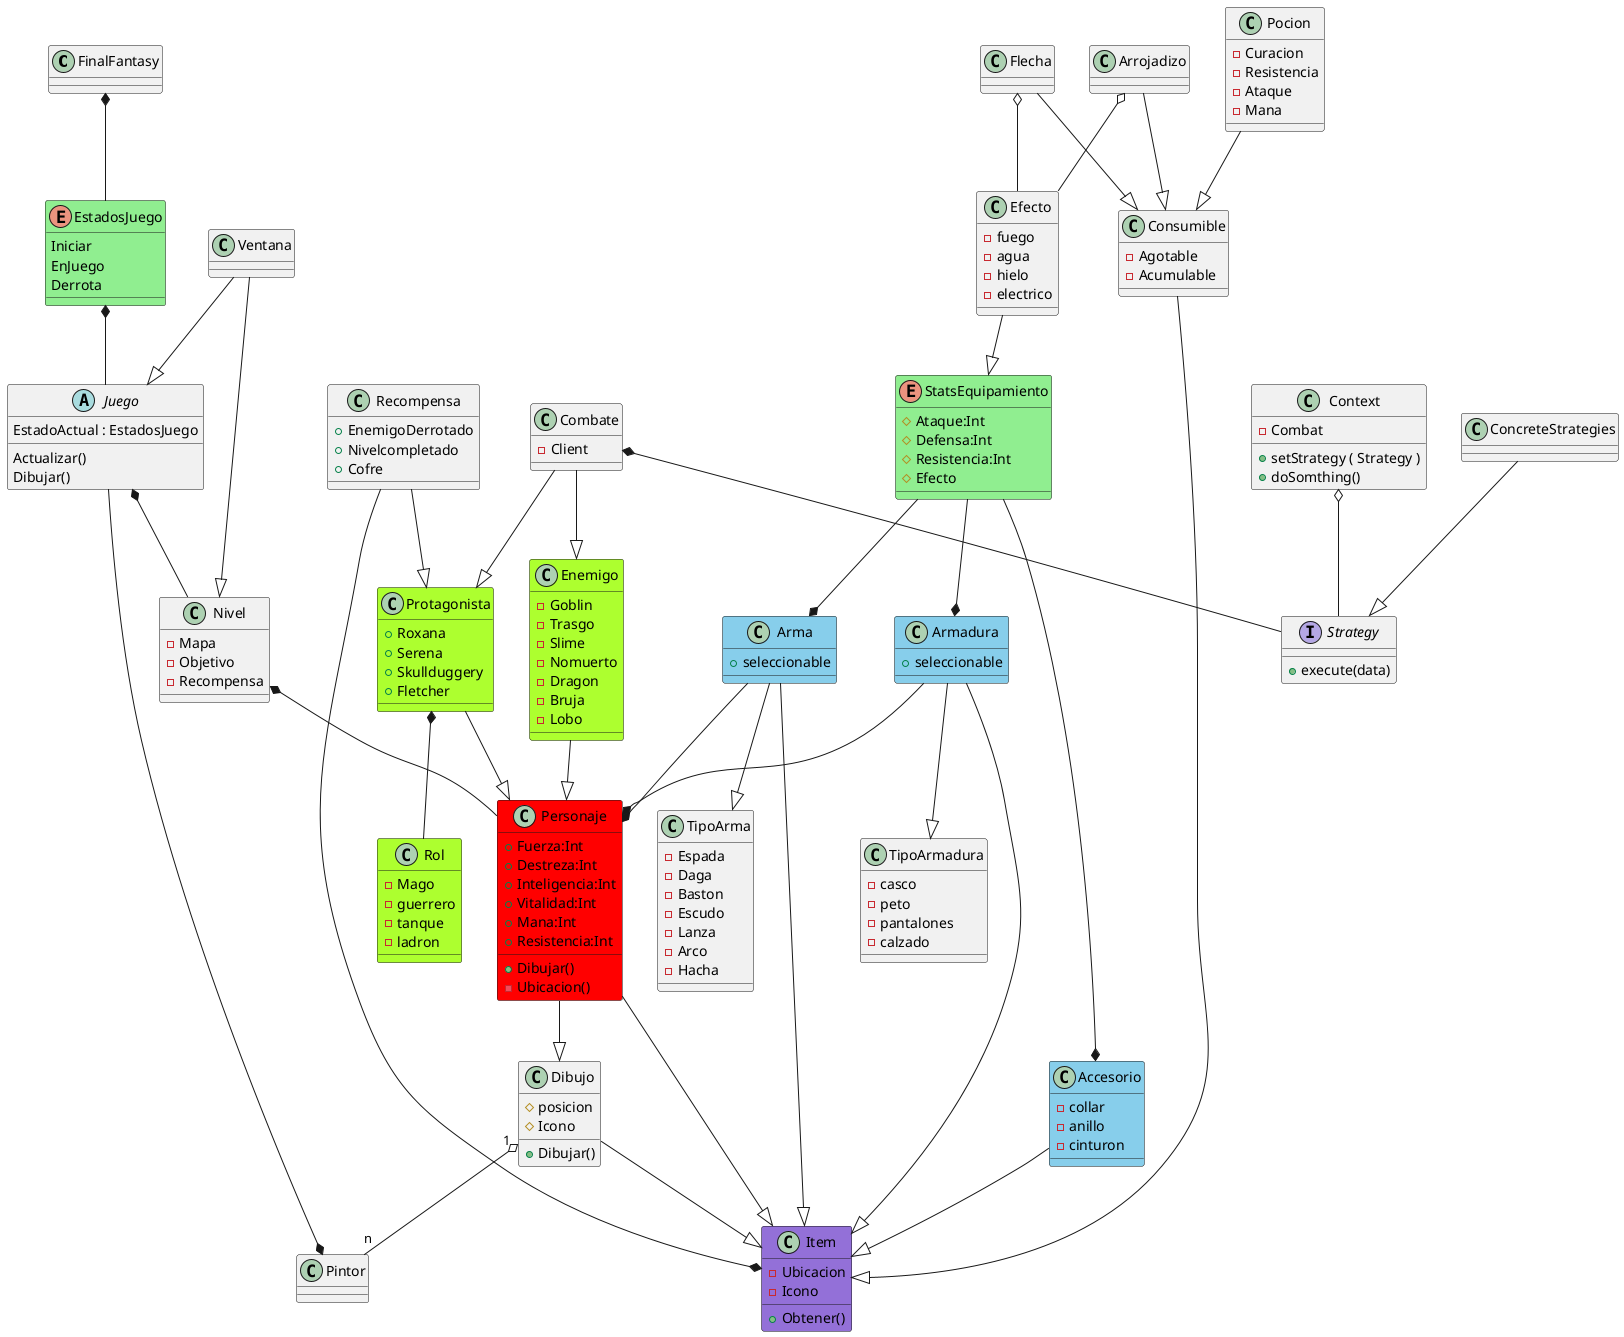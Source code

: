 @startuml diagrama General

FinalFantasy *-- EstadosJuego
Juego *-- Nivel

Nivel *-- Personaje

EstadosJuego *-- Juego

class Nivel{
    -Mapa
    -Objetivo
    -Recompensa

}

Pintor *-- Juego

Ventana --|> Nivel
Ventana --|> Juego

abstract Juego{
    EstadoActual : EstadosJuego
    Actualizar()
    Dibujar()
}

Personaje --|> Dibujo
Personaje --|> Item

class Personaje #Red{
+Fuerza:Int
+Destreza:Int
+Inteligencia:Int
+Vitalidad:Int
+Mana:Int
+Resistencia:Int
+Dibujar()
-Ubicacion()
}
Protagonista --|> Personaje
Protagonista *-- Rol

class Protagonista #GreenYellow{
+Roxana 
+Serena
+Skullduggery
+Fletcher

}

Enemigo --|> Personaje
class Enemigo #GreenYellow{
-Goblin 
-Trasgo 
-Slime 
-Nomuerto
-Dragon
-Bruja
-Lobo
}

Pocion --|> Consumible
Flecha--|> Consumible
Arrojadizo--|> Consumible

class Consumible{
-Agotable
-Acumulable

}
Dibujo--|>Item
Armadura --|>Item
Arma --|>Item
Accesorio --|>Item
Consumible --|>Item

class Item #MediumPurple{
-Ubicacion
-Icono
+Obtener()

}

Flecha o-- Efecto
Arrojadizo o-- Efecto

class Pocion {
    -Curacion
    -Resistencia 
    -Ataque 
    -Mana
}

class Rol #GreenYellow{
-Mago
-guerrero
-tanque
-ladron

}

Efecto --|> StatsEquipamiento

class Efecto {
-fuego
-agua 
-hielo
-electrico
}

enum EstadosJuego #LightGreen{
Iniciar
EnJuego
Derrota

}

Arma --|> TipoArma
Arma --* Personaje
class Arma #SkyBlue{
+seleccionable

}

class TipoArma  {
-Espada
-Daga 
-Baston 
-Escudo 
-Lanza
-Arco
-Hacha
}

class TipoArmadura  {
-casco
-peto
-pantalones
-calzado
}

Armadura--|>TipoArmadura
Armadura --*Personaje
class Armadura #SkyBlue{
+seleccionable

}

class Accesorio #SkyBlue{
    -collar
    -anillo
    -cinturon 
}

StatsEquipamiento --* Accesorio
StatsEquipamiento --* Arma
 StatsEquipamiento --* Armadura

enum StatsEquipamiento #LightGreen{
    # Ataque:Int
    # Defensa:Int
    # Resistencia:Int
    #Efecto
}
Recompensa--*Item 
Recompensa--|>Protagonista
class Recompensa{
    +EnemigoDerrotado
    +Nivelcompletado
    +Cofre

}
Dibujo "1" o-- "n" Pintor
class Dibujo{
    #posicion
    #Icono
    +Dibujar()
    }
Combate --|>Protagonista
Combate --|>Enemigo
Combate *-- Strategy

class Combate{
    -Client

}
class Context{
    -Combat
    +setStrategy ( Strategy )
    +doSomthing()
}
interface Strategy {
+execute(data)


}
ConcreteStrategies --|>Strategy
Context o-- Strategy

@enduml